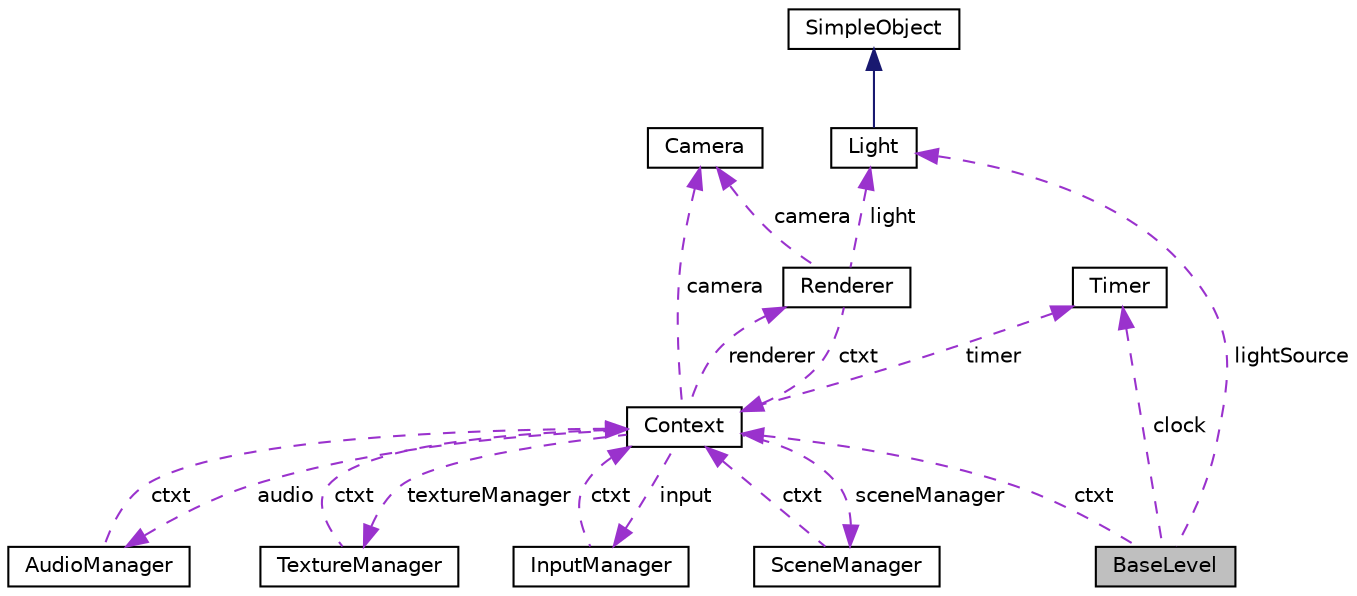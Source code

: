 digraph "BaseLevel"
{
  edge [fontname="Helvetica",fontsize="10",labelfontname="Helvetica",labelfontsize="10"];
  node [fontname="Helvetica",fontsize="10",shape=record];
  Node1 [label="BaseLevel",height=0.2,width=0.4,color="black", fillcolor="grey75", style="filled" fontcolor="black"];
  Node2 -> Node1 [dir="back",color="darkorchid3",fontsize="10",style="dashed",label=" lightSource" ,fontname="Helvetica"];
  Node2 [label="Light",height=0.2,width=0.4,color="black", fillcolor="white", style="filled",URL="$class_light.html"];
  Node3 -> Node2 [dir="back",color="midnightblue",fontsize="10",style="solid",fontname="Helvetica"];
  Node3 [label="SimpleObject",height=0.2,width=0.4,color="black", fillcolor="white", style="filled",URL="$class_simple_object.html"];
  Node4 -> Node1 [dir="back",color="darkorchid3",fontsize="10",style="dashed",label=" ctxt" ,fontname="Helvetica"];
  Node4 [label="Context",height=0.2,width=0.4,color="black", fillcolor="white", style="filled",URL="$class_context.html"];
  Node5 -> Node4 [dir="back",color="darkorchid3",fontsize="10",style="dashed",label=" renderer" ,fontname="Helvetica"];
  Node5 [label="Renderer",height=0.2,width=0.4,color="black", fillcolor="white", style="filled",URL="$class_renderer.html"];
  Node2 -> Node5 [dir="back",color="darkorchid3",fontsize="10",style="dashed",label=" light" ,fontname="Helvetica"];
  Node4 -> Node5 [dir="back",color="darkorchid3",fontsize="10",style="dashed",label=" ctxt" ,fontname="Helvetica"];
  Node6 -> Node5 [dir="back",color="darkorchid3",fontsize="10",style="dashed",label=" camera" ,fontname="Helvetica"];
  Node6 [label="Camera",height=0.2,width=0.4,color="black", fillcolor="white", style="filled",URL="$class_camera.html"];
  Node7 -> Node4 [dir="back",color="darkorchid3",fontsize="10",style="dashed",label=" audio" ,fontname="Helvetica"];
  Node7 [label="AudioManager",height=0.2,width=0.4,color="black", fillcolor="white", style="filled",URL="$class_audio_manager.html"];
  Node4 -> Node7 [dir="back",color="darkorchid3",fontsize="10",style="dashed",label=" ctxt" ,fontname="Helvetica"];
  Node8 -> Node4 [dir="back",color="darkorchid3",fontsize="10",style="dashed",label=" textureManager" ,fontname="Helvetica"];
  Node8 [label="TextureManager",height=0.2,width=0.4,color="black", fillcolor="white", style="filled",URL="$class_texture_manager.html"];
  Node4 -> Node8 [dir="back",color="darkorchid3",fontsize="10",style="dashed",label=" ctxt" ,fontname="Helvetica"];
  Node6 -> Node4 [dir="back",color="darkorchid3",fontsize="10",style="dashed",label=" camera" ,fontname="Helvetica"];
  Node9 -> Node4 [dir="back",color="darkorchid3",fontsize="10",style="dashed",label=" input" ,fontname="Helvetica"];
  Node9 [label="InputManager",height=0.2,width=0.4,color="black", fillcolor="white", style="filled",URL="$class_input_manager.html"];
  Node4 -> Node9 [dir="back",color="darkorchid3",fontsize="10",style="dashed",label=" ctxt" ,fontname="Helvetica"];
  Node10 -> Node4 [dir="back",color="darkorchid3",fontsize="10",style="dashed",label=" sceneManager" ,fontname="Helvetica"];
  Node10 [label="SceneManager",height=0.2,width=0.4,color="black", fillcolor="white", style="filled",URL="$class_scene_manager.html"];
  Node4 -> Node10 [dir="back",color="darkorchid3",fontsize="10",style="dashed",label=" ctxt" ,fontname="Helvetica"];
  Node11 -> Node4 [dir="back",color="darkorchid3",fontsize="10",style="dashed",label=" timer" ,fontname="Helvetica"];
  Node11 [label="Timer",height=0.2,width=0.4,color="black", fillcolor="white", style="filled",URL="$class_timer.html"];
  Node11 -> Node1 [dir="back",color="darkorchid3",fontsize="10",style="dashed",label=" clock" ,fontname="Helvetica"];
}
